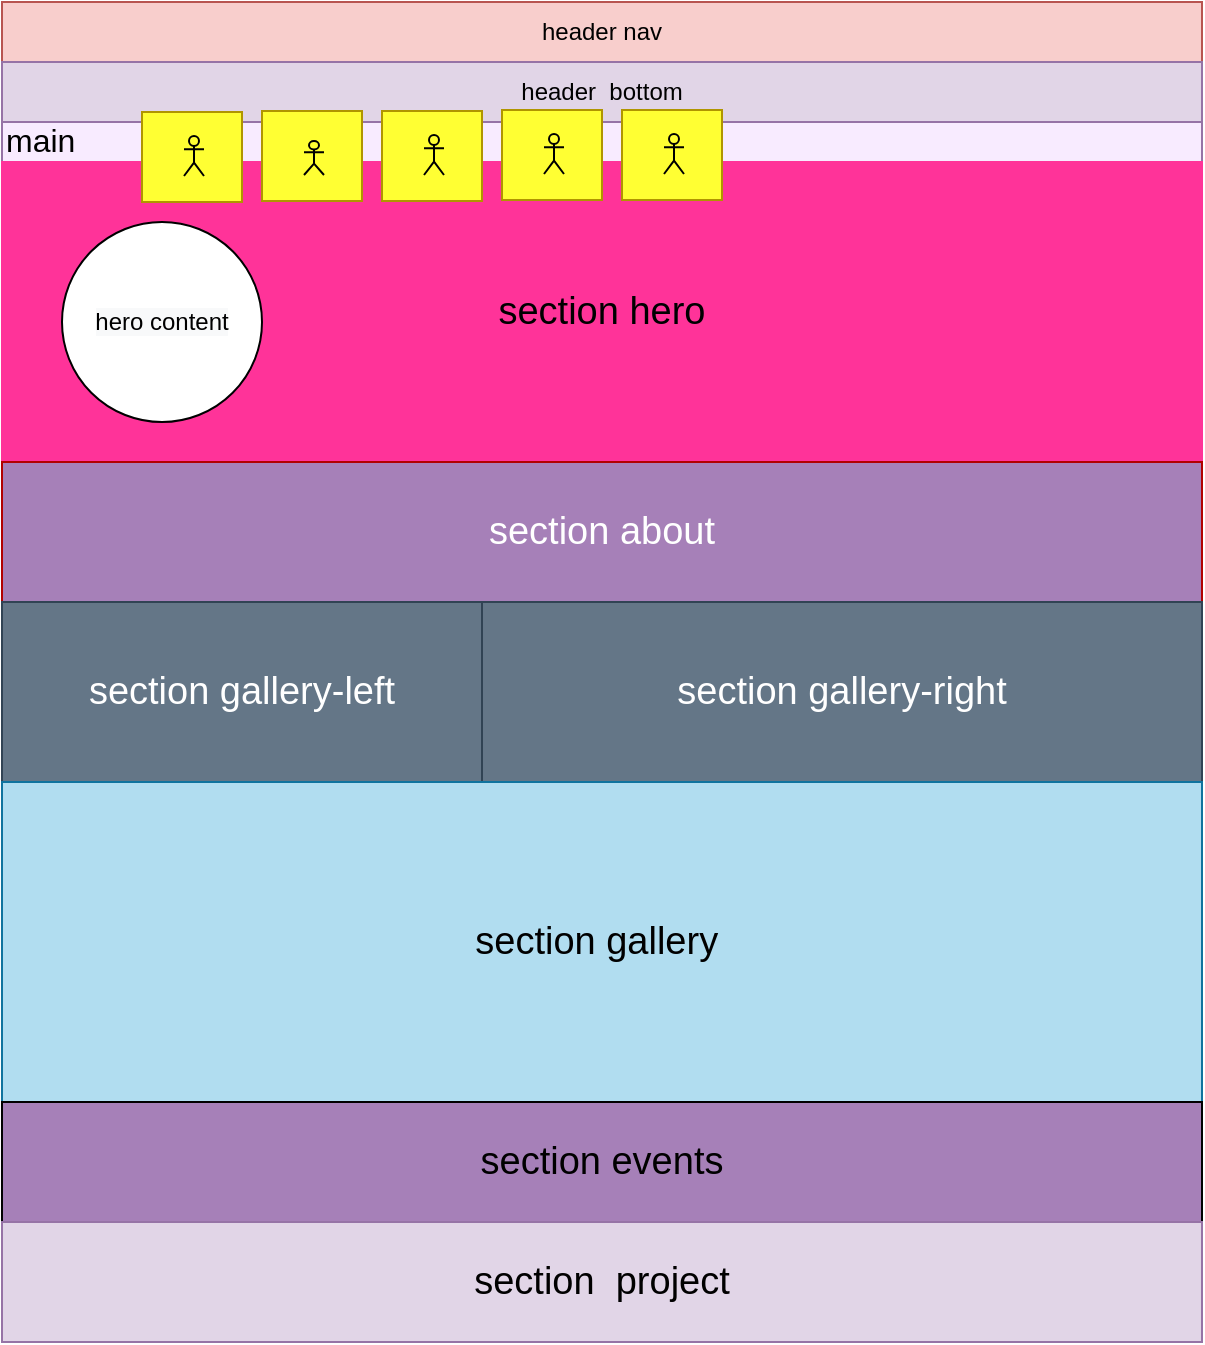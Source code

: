 <mxfile version="18.1.1" type="github">
  <diagram id="uq2SqN55Rye5webqZwm4" name="Page-1">
    <mxGraphModel dx="946" dy="679" grid="1" gridSize="10" guides="1" tooltips="1" connect="1" arrows="1" fold="1" page="1" pageScale="1" pageWidth="827" pageHeight="1169" math="0" shadow="0">
      <root>
        <mxCell id="0" />
        <mxCell id="1" parent="0" />
        <mxCell id="q0zf_KYt9hu8evr4kqVK-6" value="" style="edgeStyle=orthogonalEdgeStyle;rounded=0;orthogonalLoop=1;jettySize=auto;html=1;" edge="1" parent="1" source="q0zf_KYt9hu8evr4kqVK-4" target="jgTODyjwuIUs-US6e2MA-3">
          <mxGeometry relative="1" as="geometry" />
        </mxCell>
        <mxCell id="q0zf_KYt9hu8evr4kqVK-7" style="edgeStyle=orthogonalEdgeStyle;rounded=0;orthogonalLoop=1;jettySize=auto;html=1;exitX=0.5;exitY=1;exitDx=0;exitDy=0;entryX=0.5;entryY=0;entryDx=0;entryDy=0;fontSize=16;" edge="1" parent="1" source="q0zf_KYt9hu8evr4kqVK-4" target="jgTODyjwuIUs-US6e2MA-3">
          <mxGeometry relative="1" as="geometry" />
        </mxCell>
        <mxCell id="q0zf_KYt9hu8evr4kqVK-8" style="edgeStyle=orthogonalEdgeStyle;rounded=0;orthogonalLoop=1;jettySize=auto;html=1;exitX=0.5;exitY=1;exitDx=0;exitDy=0;fontSize=16;" edge="1" parent="1" source="q0zf_KYt9hu8evr4kqVK-4">
          <mxGeometry relative="1" as="geometry">
            <mxPoint x="420.333" y="140" as="targetPoint" />
          </mxGeometry>
        </mxCell>
        <mxCell id="q0zf_KYt9hu8evr4kqVK-11" value="" style="edgeStyle=orthogonalEdgeStyle;rounded=0;orthogonalLoop=1;jettySize=auto;html=1;fontSize=19;" edge="1" parent="1" source="q0zf_KYt9hu8evr4kqVK-4" target="jgTODyjwuIUs-US6e2MA-3">
          <mxGeometry relative="1" as="geometry" />
        </mxCell>
        <mxCell id="q0zf_KYt9hu8evr4kqVK-4" value="&lt;sup style=&quot;line-height: 1.6;&quot;&gt;&lt;font style=&quot;font-size: 16px;&quot;&gt;main&lt;/font&gt;&lt;/sup&gt;" style="rounded=0;whiteSpace=wrap;html=1;fillColor=#F8EBFF;strokeColor=#9673a6;align=left;" vertex="1" parent="1">
          <mxGeometry x="120" y="110" width="600" height="20" as="geometry" />
        </mxCell>
        <mxCell id="jgTODyjwuIUs-US6e2MA-1" value="header nav" style="rounded=0;whiteSpace=wrap;html=1;fillColor=#f8cecc;strokeColor=#b85450;" parent="1" vertex="1">
          <mxGeometry x="120" y="50" width="600" height="30" as="geometry" />
        </mxCell>
        <mxCell id="jgTODyjwuIUs-US6e2MA-2" value="header &amp;nbsp;bottom" style="rounded=0;whiteSpace=wrap;html=1;fillColor=#e1d5e7;strokeColor=#9673a6;" parent="1" vertex="1">
          <mxGeometry x="120" y="80" width="600" height="30" as="geometry" />
        </mxCell>
        <mxCell id="jgTODyjwuIUs-US6e2MA-3" value="&lt;font style=&quot;font-size: 19px;&quot;&gt;section hero&lt;/font&gt;" style="rounded=0;whiteSpace=wrap;html=1;fillColor=#FF3399;strokeColor=#FF3399;" parent="1" vertex="1">
          <mxGeometry x="120" y="130" width="600" height="150" as="geometry" />
        </mxCell>
        <mxCell id="q0zf_KYt9hu8evr4kqVK-1" value="&lt;span style=&quot;caret-color: rgb(0, 0, 0); color: rgb(0, 0, 0); font-family: Helvetica; font-size: 12px; font-style: normal; font-variant-caps: normal; font-weight: normal; letter-spacing: normal; text-align: center; text-indent: 0px; text-transform: none; word-spacing: 0px; -webkit-text-stroke-width: 0px; background-color: rgb(248, 249, 250); text-decoration: none; float: none; display: inline !important;&quot;&gt;hero content&lt;/span&gt;" style="ellipse;whiteSpace=wrap;html=1;aspect=fixed;" vertex="1" parent="1">
          <mxGeometry x="150" y="160" width="100" height="100" as="geometry" />
        </mxCell>
        <mxCell id="q0zf_KYt9hu8evr4kqVK-9" value="" style="rounded=0;whiteSpace=wrap;html=1;fontSize=19;fillColor=#FFFF33;fontColor=#000000;strokeColor=#B09500;" vertex="1" parent="1">
          <mxGeometry x="190" y="105" width="50" height="45" as="geometry" />
        </mxCell>
        <mxCell id="q0zf_KYt9hu8evr4kqVK-12" value="" style="shape=umlActor;verticalLabelPosition=bottom;verticalAlign=top;html=1;outlineConnect=0;fontSize=19;fillColor=#FFFF33;" vertex="1" parent="1">
          <mxGeometry x="211" y="117" width="10" height="20" as="geometry" />
        </mxCell>
        <mxCell id="q0zf_KYt9hu8evr4kqVK-19" value="" style="rounded=0;whiteSpace=wrap;html=1;fontSize=19;fillColor=#FFFF33;fontColor=#000000;strokeColor=#B09500;" vertex="1" parent="1">
          <mxGeometry x="250" y="104.5" width="50" height="45" as="geometry" />
        </mxCell>
        <mxCell id="q0zf_KYt9hu8evr4kqVK-20" value="" style="shape=umlActor;verticalLabelPosition=bottom;verticalAlign=top;html=1;outlineConnect=0;fontSize=19;fillColor=#FFFF33;" vertex="1" parent="1">
          <mxGeometry x="271" y="119.5" width="10" height="17" as="geometry" />
        </mxCell>
        <mxCell id="q0zf_KYt9hu8evr4kqVK-21" value="" style="rounded=0;whiteSpace=wrap;html=1;fontSize=19;fillColor=#FFFF33;fontColor=#000000;strokeColor=#B09500;" vertex="1" parent="1">
          <mxGeometry x="310" y="104.5" width="50" height="45" as="geometry" />
        </mxCell>
        <mxCell id="q0zf_KYt9hu8evr4kqVK-22" value="" style="shape=umlActor;verticalLabelPosition=bottom;verticalAlign=top;html=1;outlineConnect=0;fontSize=19;fillColor=#FFFF33;" vertex="1" parent="1">
          <mxGeometry x="331" y="116.5" width="10" height="20" as="geometry" />
        </mxCell>
        <mxCell id="q0zf_KYt9hu8evr4kqVK-23" value="" style="rounded=0;whiteSpace=wrap;html=1;fontSize=19;fillColor=#FFFF33;fontColor=#000000;strokeColor=#B09500;" vertex="1" parent="1">
          <mxGeometry x="370" y="104" width="50" height="45" as="geometry" />
        </mxCell>
        <mxCell id="q0zf_KYt9hu8evr4kqVK-24" value="" style="shape=umlActor;verticalLabelPosition=bottom;verticalAlign=top;html=1;outlineConnect=0;fontSize=19;fillColor=#FFFF33;" vertex="1" parent="1">
          <mxGeometry x="391" y="116" width="10" height="20" as="geometry" />
        </mxCell>
        <mxCell id="q0zf_KYt9hu8evr4kqVK-25" value="" style="rounded=0;whiteSpace=wrap;html=1;fontSize=19;fillColor=#FFFF33;fontColor=#000000;strokeColor=#B09500;" vertex="1" parent="1">
          <mxGeometry x="430" y="104" width="50" height="45" as="geometry" />
        </mxCell>
        <mxCell id="q0zf_KYt9hu8evr4kqVK-26" value="" style="shape=umlActor;verticalLabelPosition=bottom;verticalAlign=top;html=1;outlineConnect=0;fontSize=19;fillColor=#FFFF33;" vertex="1" parent="1">
          <mxGeometry x="451" y="116" width="10" height="20" as="geometry" />
        </mxCell>
        <mxCell id="q0zf_KYt9hu8evr4kqVK-27" value="&lt;span style=&quot;&quot;&gt;section about&lt;/span&gt;" style="rounded=0;whiteSpace=wrap;html=1;fontSize=19;fillColor=#A680B8;fontColor=#ffffff;strokeColor=#B20000;" vertex="1" parent="1">
          <mxGeometry x="120" y="280" width="600" height="70" as="geometry" />
        </mxCell>
        <mxCell id="q0zf_KYt9hu8evr4kqVK-28" value="&lt;span style=&quot;&quot;&gt;section gallery-left&lt;/span&gt;" style="rounded=0;whiteSpace=wrap;html=1;fontSize=19;fillColor=#647687;fontColor=#ffffff;strokeColor=#314354;" vertex="1" parent="1">
          <mxGeometry x="120" y="350" width="240" height="90" as="geometry" />
        </mxCell>
        <mxCell id="q0zf_KYt9hu8evr4kqVK-29" value="&lt;span style=&quot;&quot;&gt;section gallery-right&lt;/span&gt;" style="rounded=0;whiteSpace=wrap;html=1;fontSize=19;fillColor=#647687;fontColor=#ffffff;strokeColor=#314354;" vertex="1" parent="1">
          <mxGeometry x="360" y="350" width="360" height="90" as="geometry" />
        </mxCell>
        <mxCell id="q0zf_KYt9hu8evr4kqVK-30" value="section gallery&amp;nbsp;" style="rounded=0;whiteSpace=wrap;html=1;fontSize=19;fillColor=#b1ddf0;strokeColor=#10739e;" vertex="1" parent="1">
          <mxGeometry x="120" y="440" width="600" height="160" as="geometry" />
        </mxCell>
        <mxCell id="q0zf_KYt9hu8evr4kqVK-31" value="&lt;span style=&quot;&quot;&gt;section events&lt;/span&gt;" style="rounded=0;whiteSpace=wrap;html=1;fontSize=19;fillColor=#A680B8;" vertex="1" parent="1">
          <mxGeometry x="120" y="600" width="600" height="60" as="geometry" />
        </mxCell>
        <mxCell id="q0zf_KYt9hu8evr4kqVK-32" value="&lt;span style=&quot;&quot;&gt;section &amp;nbsp;project&lt;/span&gt;" style="rounded=0;whiteSpace=wrap;html=1;fontSize=19;fillColor=#e1d5e7;strokeColor=#9673a6;" vertex="1" parent="1">
          <mxGeometry x="120" y="660" width="600" height="60" as="geometry" />
        </mxCell>
      </root>
    </mxGraphModel>
  </diagram>
</mxfile>
